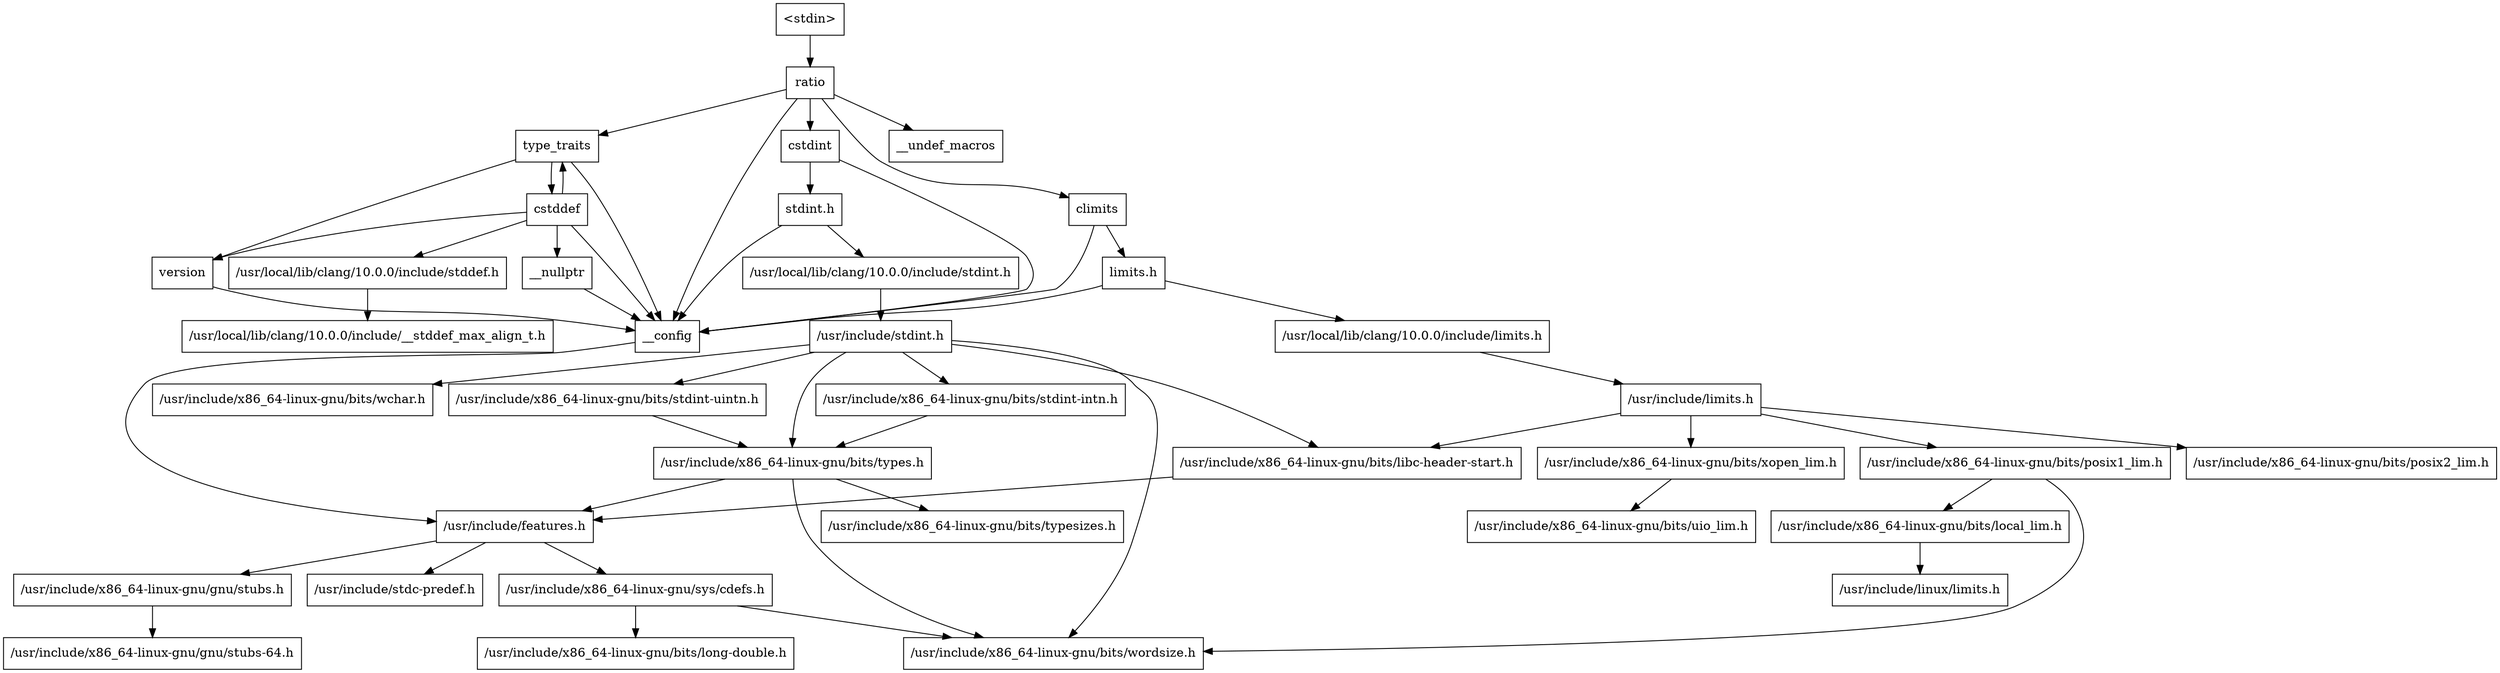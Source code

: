 digraph "dependencies" {
  header_0 [ shape="box", label="\<stdin\>" ];
  header_1 [ shape="box", label="ratio" ];
  header_11 [ shape="box", label="cstdint" ];
  header_12 [ shape="box", label="stdint.h" ];
  header_13 [ shape="box", label="/usr/local/lib/clang/10.0.0/include/stdint.h" ];
  header_14 [ shape="box", label="/usr/include/stdint.h" ];
  header_15 [ shape="box", label="/usr/include/x86_64-linux-gnu/bits/libc-header-start.h" ];
  header_16 [ shape="box", label="/usr/include/x86_64-linux-gnu/bits/types.h" ];
  header_17 [ shape="box", label="/usr/include/x86_64-linux-gnu/bits/typesizes.h" ];
  header_18 [ shape="box", label="/usr/include/x86_64-linux-gnu/bits/wchar.h" ];
  header_19 [ shape="box", label="/usr/include/x86_64-linux-gnu/bits/stdint-intn.h" ];
  header_2 [ shape="box", label="__config" ];
  header_20 [ shape="box", label="/usr/include/x86_64-linux-gnu/bits/stdint-uintn.h" ];
  header_21 [ shape="box", label="climits" ];
  header_22 [ shape="box", label="limits.h" ];
  header_23 [ shape="box", label="/usr/local/lib/clang/10.0.0/include/limits.h" ];
  header_24 [ shape="box", label="/usr/include/limits.h" ];
  header_25 [ shape="box", label="/usr/include/x86_64-linux-gnu/bits/posix1_lim.h" ];
  header_26 [ shape="box", label="/usr/include/x86_64-linux-gnu/bits/local_lim.h" ];
  header_27 [ shape="box", label="/usr/include/linux/limits.h" ];
  header_28 [ shape="box", label="/usr/include/x86_64-linux-gnu/bits/posix2_lim.h" ];
  header_29 [ shape="box", label="/usr/include/x86_64-linux-gnu/bits/xopen_lim.h" ];
  header_3 [ shape="box", label="/usr/include/features.h" ];
  header_30 [ shape="box", label="/usr/include/x86_64-linux-gnu/bits/uio_lim.h" ];
  header_31 [ shape="box", label="type_traits" ];
  header_32 [ shape="box", label="cstddef" ];
  header_33 [ shape="box", label="version" ];
  header_34 [ shape="box", label="/usr/local/lib/clang/10.0.0/include/stddef.h" ];
  header_35 [ shape="box", label="/usr/local/lib/clang/10.0.0/include/__stddef_max_align_t.h" ];
  header_36 [ shape="box", label="__nullptr" ];
  header_37 [ shape="box", label="__undef_macros" ];
  header_4 [ shape="box", label="/usr/include/stdc-predef.h" ];
  header_5 [ shape="box", label="/usr/include/x86_64-linux-gnu/sys/cdefs.h" ];
  header_6 [ shape="box", label="/usr/include/x86_64-linux-gnu/bits/wordsize.h" ];
  header_7 [ shape="box", label="/usr/include/x86_64-linux-gnu/bits/long-double.h" ];
  header_8 [ shape="box", label="/usr/include/x86_64-linux-gnu/gnu/stubs.h" ];
  header_9 [ shape="box", label="/usr/include/x86_64-linux-gnu/gnu/stubs-64.h" ];
  header_29 -> header_30;
  header_25 -> header_6;
  header_25 -> header_26;
  header_24 -> header_25;
  header_24 -> header_15;
  header_24 -> header_29;
  header_24 -> header_28;
  header_26 -> header_27;
  header_21 -> header_2;
  header_21 -> header_22;
  header_20 -> header_16;
  header_23 -> header_24;
  header_22 -> header_2;
  header_22 -> header_23;
  header_33 -> header_2;
  header_5 -> header_6;
  header_5 -> header_7;
  header_2 -> header_3;
  header_3 -> header_4;
  header_3 -> header_5;
  header_3 -> header_8;
  header_0 -> header_1;
  header_1 -> header_21;
  header_1 -> header_2;
  header_1 -> header_11;
  header_1 -> header_37;
  header_1 -> header_31;
  header_8 -> header_9;
  header_14 -> header_15;
  header_14 -> header_16;
  header_14 -> header_18;
  header_14 -> header_19;
  header_14 -> header_20;
  header_14 -> header_6;
  header_15 -> header_3;
  header_16 -> header_6;
  header_16 -> header_17;
  header_16 -> header_3;
  header_11 -> header_2;
  header_11 -> header_12;
  header_12 -> header_2;
  header_12 -> header_13;
  header_13 -> header_14;
  header_36 -> header_2;
  header_32 -> header_36;
  header_32 -> header_34;
  header_32 -> header_2;
  header_32 -> header_33;
  header_32 -> header_31;
  header_34 -> header_35;
  header_19 -> header_16;
  header_31 -> header_32;
  header_31 -> header_2;
  header_31 -> header_33;
}